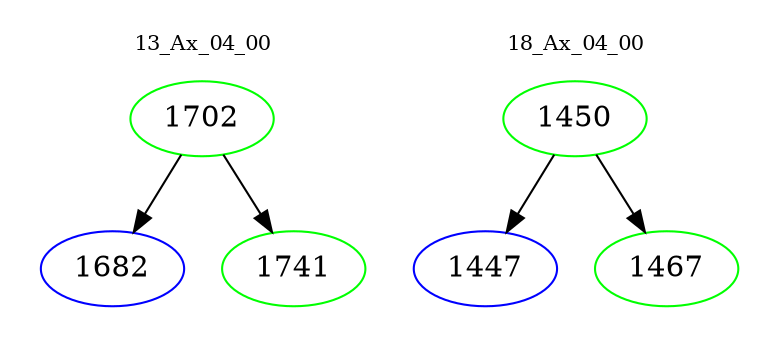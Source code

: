 digraph{
subgraph cluster_0 {
color = white
label = "13_Ax_04_00";
fontsize=10;
T0_1702 [label="1702", color="green"]
T0_1702 -> T0_1682 [color="black"]
T0_1682 [label="1682", color="blue"]
T0_1702 -> T0_1741 [color="black"]
T0_1741 [label="1741", color="green"]
}
subgraph cluster_1 {
color = white
label = "18_Ax_04_00";
fontsize=10;
T1_1450 [label="1450", color="green"]
T1_1450 -> T1_1447 [color="black"]
T1_1447 [label="1447", color="blue"]
T1_1450 -> T1_1467 [color="black"]
T1_1467 [label="1467", color="green"]
}
}
